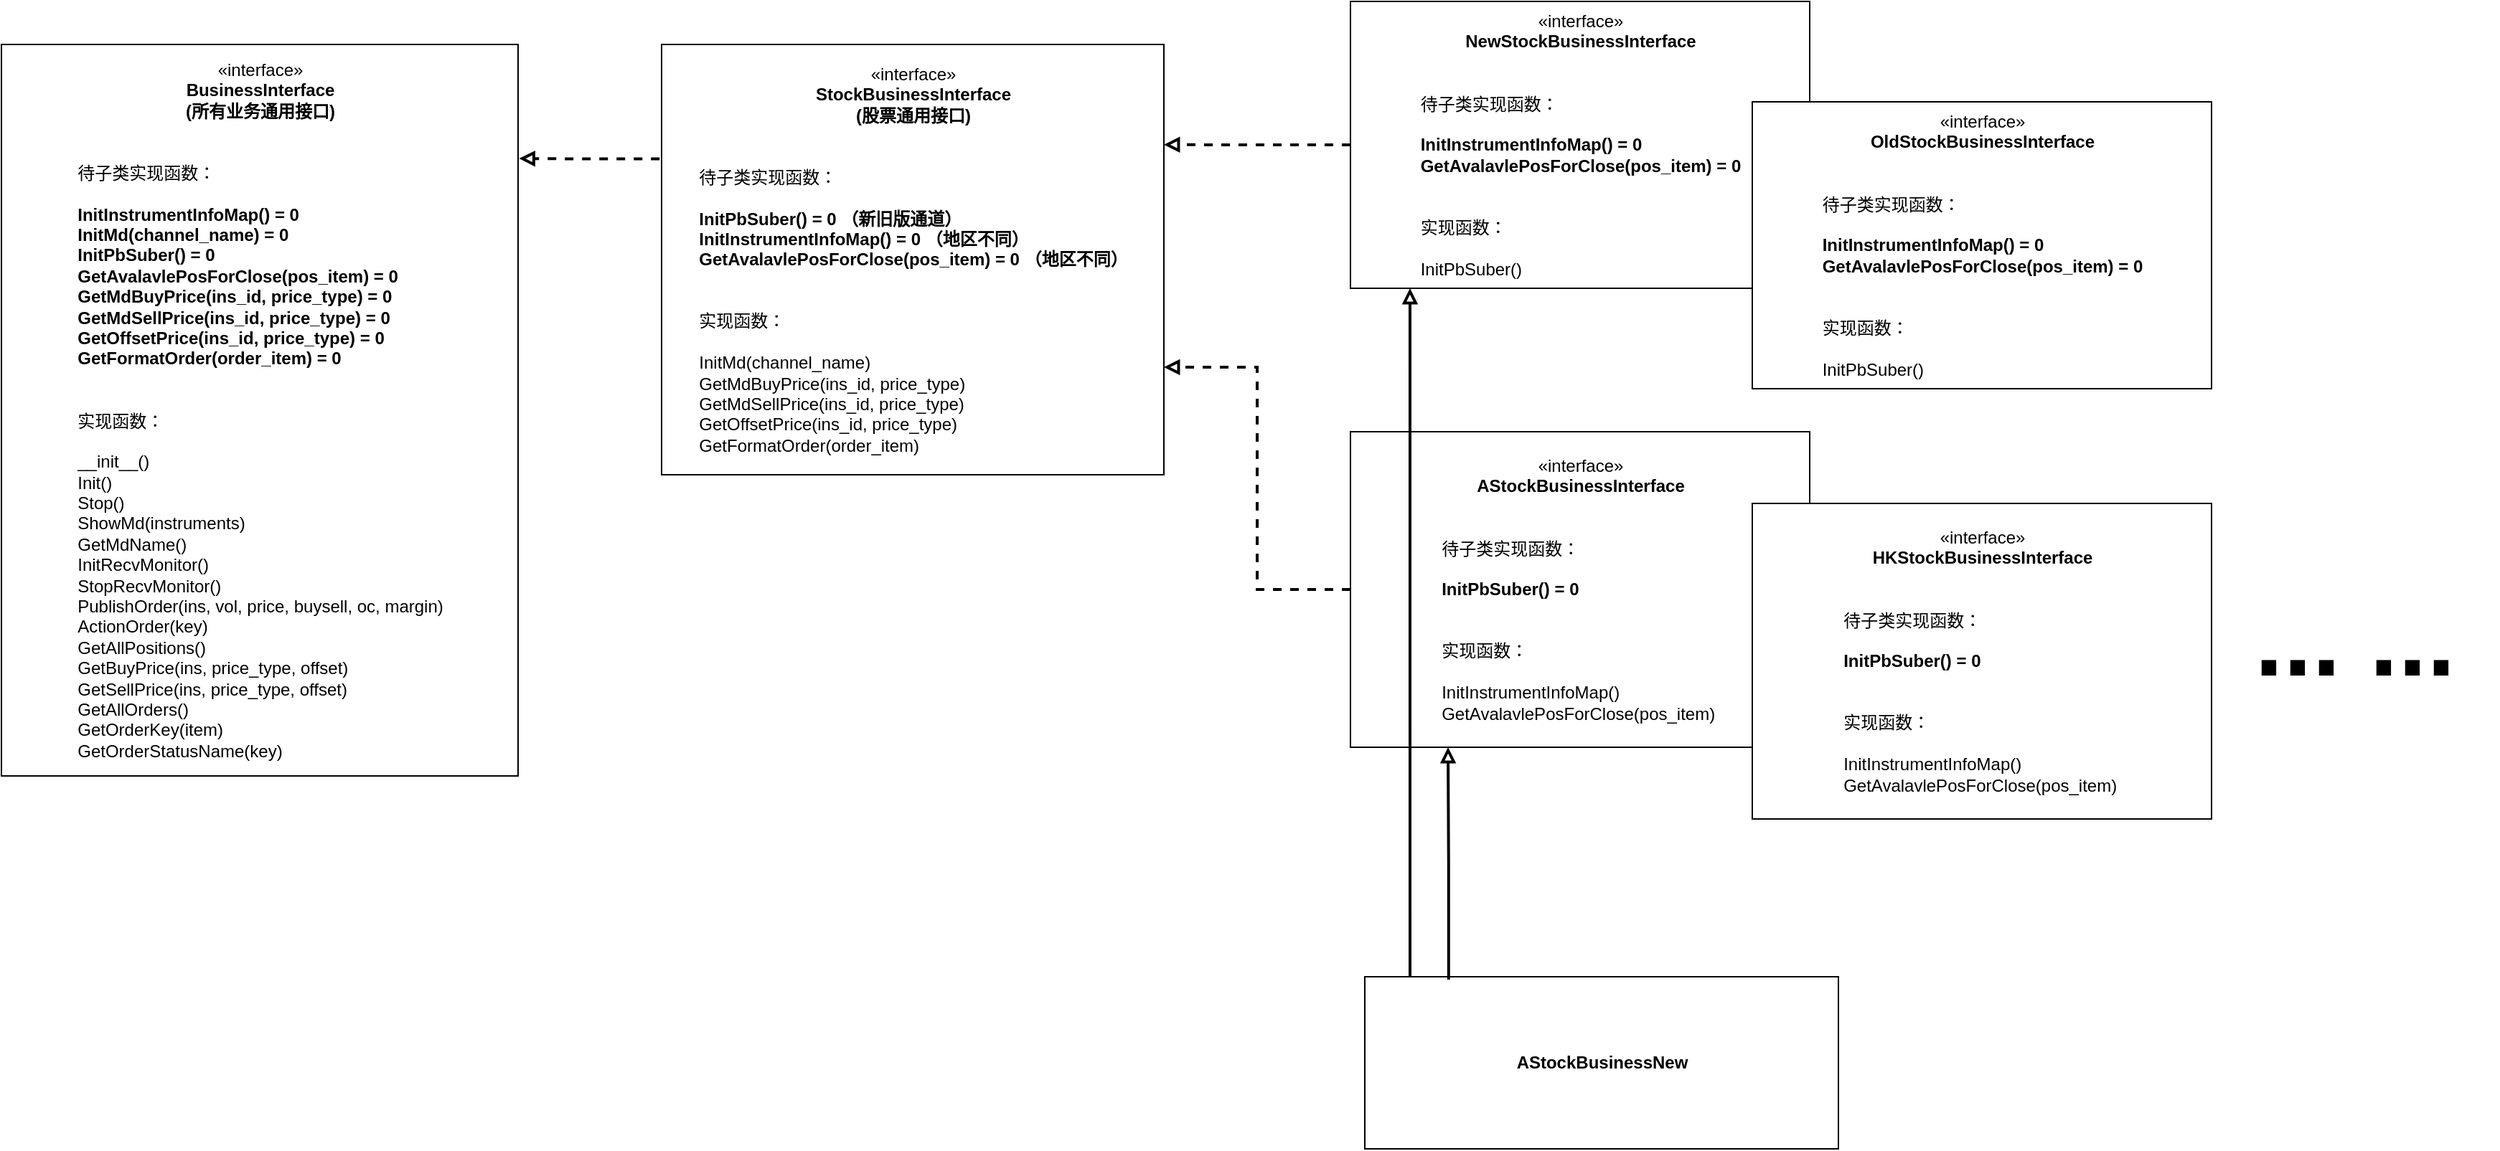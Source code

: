 <mxfile version="19.0.3" type="github">
  <diagram id="C5RBs43oDa-KdzZeNtuy" name="Page-1">
    <mxGraphModel dx="2889" dy="1098" grid="1" gridSize="10" guides="1" tooltips="1" connect="1" arrows="1" fold="1" page="1" pageScale="1" pageWidth="827" pageHeight="1169" math="0" shadow="0">
      <root>
        <mxCell id="WIyWlLk6GJQsqaUBKTNV-0" />
        <mxCell id="WIyWlLk6GJQsqaUBKTNV-1" parent="WIyWlLk6GJQsqaUBKTNV-0" />
        <mxCell id="iNfMXYK0mqE8fQsRYW3O-4" style="edgeStyle=orthogonalEdgeStyle;rounded=0;orthogonalLoop=1;jettySize=auto;html=1;exitX=-0.004;exitY=0.266;exitDx=0;exitDy=0;endArrow=block;endFill=0;exitPerimeter=0;entryX=1.002;entryY=0.156;entryDx=0;entryDy=0;entryPerimeter=0;strokeWidth=2;dashed=1;" edge="1" parent="WIyWlLk6GJQsqaUBKTNV-1" source="iNfMXYK0mqE8fQsRYW3O-3" target="iNfMXYK0mqE8fQsRYW3O-2">
          <mxGeometry relative="1" as="geometry">
            <mxPoint x="180" y="161" as="targetPoint" />
          </mxGeometry>
        </mxCell>
        <mxCell id="iNfMXYK0mqE8fQsRYW3O-3" value="&lt;br&gt;«interface»&lt;br&gt;&lt;b&gt;StockBusinessInterface&lt;br&gt;&lt;/b&gt;&lt;b&gt;(股票通用接口)&lt;/b&gt;&lt;br&gt;&lt;br&gt;&lt;br&gt;&lt;div style=&quot;text-align: left;&quot;&gt;待子类实现函数：&lt;/div&gt;&lt;div style=&quot;text-align: left;&quot;&gt;&lt;br&gt;&lt;/div&gt;&lt;div style=&quot;text-align: left;&quot;&gt;&lt;div&gt;&lt;div&gt;&lt;span style=&quot;background-color: initial;&quot;&gt;&lt;b&gt;InitPbSuber() = 0 （新旧版通道）&lt;/b&gt;&lt;/span&gt;&lt;/div&gt;&lt;/div&gt;&lt;div&gt;&lt;span style=&quot;background-color: initial;&quot;&gt;&lt;b&gt;InitInstrumentInfoMap() = 0 （地区不同）&lt;/b&gt;&lt;/span&gt;&lt;/div&gt;&lt;div&gt;&lt;span style=&quot;background-color: initial;&quot;&gt;&lt;b&gt;GetAvalavlePosForClose(pos_item) = 0&amp;nbsp;&lt;/b&gt;&lt;/span&gt;&lt;b style=&quot;background-color: initial;&quot;&gt;（地区不同）&lt;/b&gt;&lt;br&gt;&lt;/div&gt;&lt;/div&gt;&lt;div style=&quot;text-align: left;&quot;&gt;&lt;br&gt;&lt;/div&gt;&lt;div style=&quot;text-align: left;&quot;&gt;&lt;br&gt;&lt;/div&gt;&lt;div style=&quot;text-align: left;&quot;&gt;实现函数：&lt;/div&gt;&lt;div style=&quot;text-align: left;&quot;&gt;&lt;br&gt;&lt;/div&gt;&lt;div style=&quot;text-align: left;&quot;&gt;InitMd(channel_name)&lt;br&gt;&lt;/div&gt;&lt;div style=&quot;text-align: left;&quot;&gt;&lt;div&gt;&lt;span style=&quot;background-color: initial;&quot;&gt;GetMdBuyPrice(ins_id, price_type)&amp;nbsp;&lt;/span&gt;&lt;/div&gt;&lt;div&gt;GetMdSellPrice(ins_id, price_type)&lt;span style=&quot;background-color: initial;&quot;&gt;&lt;br&gt;&lt;/span&gt;&lt;/div&gt;&lt;div&gt;GetOffsetPrice(ins_id, price_type)&lt;br&gt;&lt;/div&gt;&lt;div&gt;GetFormatOrder(order_item)&lt;/div&gt;&lt;/div&gt;&lt;div style=&quot;text-align: left;&quot;&gt;&lt;br&gt;&lt;/div&gt;" style="html=1;" vertex="1" parent="WIyWlLk6GJQsqaUBKTNV-1">
          <mxGeometry x="280" y="80" width="350" height="300" as="geometry" />
        </mxCell>
        <mxCell id="iNfMXYK0mqE8fQsRYW3O-2" value="&lt;br&gt;«interface»&lt;br&gt;&lt;b&gt;BusinessInterface&lt;br&gt;(所有业务通用接口)&lt;br&gt;&lt;/b&gt;&lt;br&gt;&lt;div style=&quot;text-align: left;&quot;&gt;&lt;br&gt;&lt;/div&gt;&lt;div style=&quot;text-align: left;&quot;&gt;待子类实现函数：&lt;/div&gt;&lt;div style=&quot;text-align: left;&quot;&gt;&lt;br&gt;&lt;/div&gt;&lt;div style=&quot;text-align: left;&quot;&gt;&lt;span style=&quot;background-color: initial;&quot;&gt;&lt;b&gt;InitInstrumentInfoMap() = 0&lt;/b&gt;&lt;/span&gt;&lt;/div&gt;&lt;div style=&quot;text-align: left;&quot;&gt;&lt;span style=&quot;background-color: initial;&quot;&gt;&lt;b&gt;InitMd(channel_name) = 0&lt;/b&gt;&lt;/span&gt;&lt;/div&gt;&lt;div style=&quot;text-align: left;&quot;&gt;&lt;span style=&quot;background-color: initial;&quot;&gt;&lt;b&gt;InitPbSuber() = 0&lt;/b&gt;&lt;/span&gt;&lt;/div&gt;&lt;div style=&quot;text-align: left;&quot;&gt;&lt;span style=&quot;background-color: initial;&quot;&gt;&lt;b&gt;GetAvalavlePosForClose(pos_item) = 0&lt;/b&gt;&lt;/span&gt;&lt;/div&gt;&lt;div style=&quot;text-align: left;&quot;&gt;&lt;span style=&quot;background-color: initial;&quot;&gt;&lt;b&gt;GetMdBuyPrice(ins_id, price_type) = 0&lt;/b&gt;&lt;/span&gt;&lt;/div&gt;&lt;div style=&quot;text-align: left;&quot;&gt;&lt;b&gt;GetMdSellPrice(ins_id, price_type) = 0&lt;span style=&quot;background-color: initial;&quot;&gt;&lt;br&gt;&lt;/span&gt;&lt;/b&gt;&lt;/div&gt;&lt;div style=&quot;text-align: left;&quot;&gt;&lt;b&gt;GetOffsetPrice(ins_id, price_type) = 0&lt;br&gt;&lt;/b&gt;&lt;/div&gt;&lt;div style=&quot;text-align: left;&quot;&gt;&lt;b&gt;GetFormatOrder(order_item) = 0&lt;/b&gt;&lt;/div&gt;&lt;div style=&quot;text-align: left;&quot;&gt;&lt;br&gt;&lt;/div&gt;&lt;div style=&quot;text-align: left;&quot;&gt;&lt;br&gt;&lt;/div&gt;&lt;div style=&quot;text-align: left;&quot;&gt;实现函数：&lt;/div&gt;&lt;div style=&quot;text-align: left;&quot;&gt;&lt;br&gt;&lt;/div&gt;&lt;div style=&quot;text-align: left;&quot;&gt;__init__()&lt;/div&gt;&lt;div style=&quot;text-align: left;&quot;&gt;Init()&lt;/div&gt;&lt;div style=&quot;text-align: left;&quot;&gt;Stop()&lt;/div&gt;&lt;div style=&quot;text-align: left;&quot;&gt;ShowMd(instruments)&lt;/div&gt;&lt;div style=&quot;text-align: left;&quot;&gt;GetMdName()&lt;/div&gt;&lt;div style=&quot;text-align: left;&quot;&gt;InitRecvMonitor()&lt;/div&gt;&lt;div style=&quot;text-align: left;&quot;&gt;StopRecvMonitor()&lt;/div&gt;&lt;div style=&quot;text-align: left;&quot;&gt;PublishOrder(ins, vol, price, buysell, oc, margin)&lt;/div&gt;&lt;div style=&quot;text-align: left;&quot;&gt;ActionOrder(key)&lt;/div&gt;&lt;div style=&quot;text-align: left;&quot;&gt;GetAllPositions()&lt;/div&gt;&lt;div style=&quot;text-align: left;&quot;&gt;GetBuyPrice(ins, price_type, offset)&lt;/div&gt;&lt;div style=&quot;text-align: left;&quot;&gt;GetSellPrice(ins, price_type, offset)&lt;/div&gt;&lt;div style=&quot;text-align: left;&quot;&gt;GetAllOrders()&lt;/div&gt;&lt;div style=&quot;text-align: left;&quot;&gt;GetOrderKey(item)&lt;/div&gt;&lt;div style=&quot;text-align: left;&quot;&gt;GetOrderStatusName(key)&lt;/div&gt;&lt;div style=&quot;text-align: left;&quot;&gt;&lt;br&gt;&lt;/div&gt;" style="html=1;" vertex="1" parent="WIyWlLk6GJQsqaUBKTNV-1">
          <mxGeometry x="-180" y="80" width="360" height="510" as="geometry" />
        </mxCell>
        <mxCell id="iNfMXYK0mqE8fQsRYW3O-10" style="edgeStyle=orthogonalEdgeStyle;rounded=0;orthogonalLoop=1;jettySize=auto;html=1;endArrow=block;endFill=0;entryX=1;entryY=0.233;entryDx=0;entryDy=0;exitX=0;exitY=0.5;exitDx=0;exitDy=0;entryPerimeter=0;strokeWidth=2;dashed=1;" edge="1" parent="WIyWlLk6GJQsqaUBKTNV-1" source="iNfMXYK0mqE8fQsRYW3O-5" target="iNfMXYK0mqE8fQsRYW3O-3">
          <mxGeometry relative="1" as="geometry">
            <mxPoint x="580" y="660" as="sourcePoint" />
            <mxPoint x="330" y="660" as="targetPoint" />
          </mxGeometry>
        </mxCell>
        <mxCell id="iNfMXYK0mqE8fQsRYW3O-13" value="" style="group" vertex="1" connectable="0" parent="WIyWlLk6GJQsqaUBKTNV-1">
          <mxGeometry x="760" y="50" width="600" height="270" as="geometry" />
        </mxCell>
        <mxCell id="iNfMXYK0mqE8fQsRYW3O-5" value="«interface»&lt;br&gt;&lt;b&gt;NewStockBusinessInterface&lt;/b&gt;&lt;br&gt;&lt;br&gt;&lt;br&gt;&lt;div style=&quot;text-align: left;&quot;&gt;待子类实现函数：&lt;/div&gt;&lt;div style=&quot;text-align: left;&quot;&gt;&lt;br&gt;&lt;/div&gt;&lt;div style=&quot;text-align: left;&quot;&gt;&lt;div&gt;&lt;span style=&quot;background-color: initial;&quot;&gt;&lt;b&gt;InitInstrumentInfoMap() = 0&lt;/b&gt;&lt;/span&gt;&lt;/div&gt;&lt;div&gt;&lt;span style=&quot;background-color: initial;&quot;&gt;&lt;b&gt;GetAvalavlePosForClose(pos_item) = 0&lt;/b&gt;&lt;/span&gt;&lt;/div&gt;&lt;/div&gt;&lt;div style=&quot;text-align: left;&quot;&gt;&lt;br&gt;&lt;/div&gt;&lt;div style=&quot;text-align: left;&quot;&gt;&lt;br&gt;&lt;/div&gt;&lt;div style=&quot;text-align: left;&quot;&gt;实现函数：&lt;/div&gt;&lt;div style=&quot;text-align: left;&quot;&gt;&lt;br&gt;&lt;/div&gt;&lt;div style=&quot;text-align: left;&quot;&gt;&lt;span style=&quot;background-color: initial;&quot;&gt;InitPbSuber()&lt;/span&gt;&lt;/div&gt;" style="html=1;" vertex="1" parent="iNfMXYK0mqE8fQsRYW3O-13">
          <mxGeometry width="320" height="200" as="geometry" />
        </mxCell>
        <mxCell id="iNfMXYK0mqE8fQsRYW3O-6" value="«interface»&lt;br&gt;&lt;b&gt;OldStockBusinessInterface&lt;/b&gt;&lt;br&gt;&lt;br&gt;&lt;br&gt;&lt;div style=&quot;text-align: left;&quot;&gt;待子类实现函数：&lt;/div&gt;&lt;div style=&quot;text-align: left;&quot;&gt;&lt;br&gt;&lt;/div&gt;&lt;div style=&quot;text-align: left;&quot;&gt;&lt;div&gt;&lt;span style=&quot;background-color: initial;&quot;&gt;&lt;b&gt;InitInstrumentInfoMap() = 0&lt;/b&gt;&lt;/span&gt;&lt;/div&gt;&lt;div&gt;&lt;span style=&quot;background-color: initial;&quot;&gt;&lt;b&gt;GetAvalavlePosForClose(pos_item) = 0&lt;/b&gt;&lt;/span&gt;&lt;/div&gt;&lt;/div&gt;&lt;div style=&quot;text-align: left;&quot;&gt;&lt;br&gt;&lt;/div&gt;&lt;div style=&quot;text-align: left;&quot;&gt;&lt;br&gt;&lt;/div&gt;&lt;div style=&quot;text-align: left;&quot;&gt;实现函数：&lt;/div&gt;&lt;div style=&quot;text-align: left;&quot;&gt;&lt;br&gt;&lt;/div&gt;&lt;div style=&quot;text-align: left;&quot;&gt;&lt;span style=&quot;background-color: initial;&quot;&gt;InitPbSuber()&lt;/span&gt;&lt;/div&gt;" style="html=1;" vertex="1" parent="iNfMXYK0mqE8fQsRYW3O-13">
          <mxGeometry x="280" y="70" width="320" height="200" as="geometry" />
        </mxCell>
        <mxCell id="iNfMXYK0mqE8fQsRYW3O-14" value="" style="group" vertex="1" connectable="0" parent="WIyWlLk6GJQsqaUBKTNV-1">
          <mxGeometry x="760" y="350" width="800" height="270" as="geometry" />
        </mxCell>
        <mxCell id="iNfMXYK0mqE8fQsRYW3O-7" value="«interface»&lt;br&gt;&lt;b&gt;AStockBusinessInterface&lt;/b&gt;&lt;br&gt;&lt;br&gt;&lt;br&gt;&lt;div style=&quot;text-align: left;&quot;&gt;待子类实现函数：&lt;/div&gt;&lt;div style=&quot;&quot;&gt;&lt;div style=&quot;text-align: left;&quot;&gt;&lt;br&gt;&lt;/div&gt;&lt;div style=&quot;text-align: left;&quot;&gt;&lt;span style=&quot;background-color: initial;&quot;&gt;&lt;b&gt;InitPbSuber() = 0&lt;/b&gt;&lt;/span&gt;&lt;/div&gt;&lt;/div&gt;&lt;div style=&quot;text-align: left;&quot;&gt;&lt;br&gt;&lt;/div&gt;&lt;div style=&quot;text-align: left;&quot;&gt;&lt;br&gt;&lt;/div&gt;&lt;div style=&quot;text-align: left;&quot;&gt;实现函数：&lt;/div&gt;&lt;div style=&quot;text-align: left;&quot;&gt;&lt;br&gt;&lt;/div&gt;&lt;div style=&quot;text-align: left;&quot;&gt;&lt;div&gt;&lt;span style=&quot;background-color: initial;&quot;&gt;InitInstrumentInfoMap()&lt;/span&gt;&lt;/div&gt;&lt;div&gt;&lt;span style=&quot;background-color: initial;&quot;&gt;GetAvalavlePosForClose(pos_item)&amp;nbsp;&lt;/span&gt;&lt;/div&gt;&lt;/div&gt;" style="html=1;align=center;" vertex="1" parent="iNfMXYK0mqE8fQsRYW3O-14">
          <mxGeometry width="320" height="220" as="geometry" />
        </mxCell>
        <mxCell id="iNfMXYK0mqE8fQsRYW3O-8" value="«interface»&lt;br&gt;&lt;b&gt;HKStockBusinessInterface&lt;/b&gt;&lt;br&gt;&lt;br&gt;&lt;br&gt;&lt;div style=&quot;text-align: left;&quot;&gt;待子类实现函数：&lt;/div&gt;&lt;div style=&quot;&quot;&gt;&lt;div style=&quot;text-align: left;&quot;&gt;&lt;br&gt;&lt;/div&gt;&lt;div style=&quot;text-align: left;&quot;&gt;&lt;span style=&quot;background-color: initial;&quot;&gt;&lt;b&gt;InitPbSuber() = 0&lt;/b&gt;&lt;/span&gt;&lt;/div&gt;&lt;/div&gt;&lt;div style=&quot;text-align: left;&quot;&gt;&lt;br&gt;&lt;/div&gt;&lt;div style=&quot;text-align: left;&quot;&gt;&lt;br&gt;&lt;/div&gt;&lt;div style=&quot;text-align: left;&quot;&gt;实现函数：&lt;/div&gt;&lt;div style=&quot;text-align: left;&quot;&gt;&lt;br&gt;&lt;/div&gt;&lt;div style=&quot;text-align: left;&quot;&gt;&lt;div&gt;&lt;span style=&quot;background-color: initial;&quot;&gt;InitInstrumentInfoMap()&lt;/span&gt;&lt;/div&gt;&lt;div&gt;&lt;span style=&quot;background-color: initial;&quot;&gt;GetAvalavlePosForClose(pos_item)&amp;nbsp;&lt;/span&gt;&lt;/div&gt;&lt;/div&gt;" style="html=1;align=center;" vertex="1" parent="iNfMXYK0mqE8fQsRYW3O-14">
          <mxGeometry x="280" y="50" width="320" height="220" as="geometry" />
        </mxCell>
        <mxCell id="iNfMXYK0mqE8fQsRYW3O-9" value="&lt;b&gt;&lt;font style=&quot;font-size: 72px;&quot;&gt;... ...&lt;/font&gt;&lt;/b&gt;" style="text;html=1;strokeColor=none;fillColor=none;align=center;verticalAlign=middle;whiteSpace=wrap;rounded=0;" vertex="1" parent="iNfMXYK0mqE8fQsRYW3O-14">
          <mxGeometry x="610" y="130" width="180" height="30" as="geometry" />
        </mxCell>
        <mxCell id="iNfMXYK0mqE8fQsRYW3O-15" style="edgeStyle=orthogonalEdgeStyle;rounded=0;orthogonalLoop=1;jettySize=auto;html=1;endArrow=block;endFill=0;entryX=1;entryY=0.75;entryDx=0;entryDy=0;exitX=0;exitY=0.5;exitDx=0;exitDy=0;strokeWidth=2;dashed=1;" edge="1" parent="WIyWlLk6GJQsqaUBKTNV-1" source="iNfMXYK0mqE8fQsRYW3O-7" target="iNfMXYK0mqE8fQsRYW3O-3">
          <mxGeometry relative="1" as="geometry">
            <mxPoint x="740" y="380" as="sourcePoint" />
            <mxPoint x="640" y="159.9" as="targetPoint" />
          </mxGeometry>
        </mxCell>
        <mxCell id="iNfMXYK0mqE8fQsRYW3O-25" value="&lt;b&gt;AStockBusinessNew&lt;br&gt;&lt;/b&gt;" style="html=1;align=center;" vertex="1" parent="WIyWlLk6GJQsqaUBKTNV-1">
          <mxGeometry x="770" y="730" width="330" height="120" as="geometry" />
        </mxCell>
        <mxCell id="iNfMXYK0mqE8fQsRYW3O-26" style="edgeStyle=orthogonalEdgeStyle;rounded=0;orthogonalLoop=1;jettySize=auto;html=1;endArrow=block;endFill=0;entryX=0.289;entryY=1;entryDx=0;entryDy=0;exitX=0.25;exitY=0;exitDx=0;exitDy=0;entryPerimeter=0;strokeWidth=2;" edge="1" parent="WIyWlLk6GJQsqaUBKTNV-1">
          <mxGeometry relative="1" as="geometry">
            <mxPoint x="801.5" y="730" as="sourcePoint" />
            <mxPoint x="801.48" y="250" as="targetPoint" />
          </mxGeometry>
        </mxCell>
        <mxCell id="iNfMXYK0mqE8fQsRYW3O-27" style="edgeStyle=orthogonalEdgeStyle;rounded=0;orthogonalLoop=1;jettySize=auto;html=1;endArrow=block;endFill=0;exitX=0.177;exitY=0.017;exitDx=0;exitDy=0;exitPerimeter=0;strokeWidth=2;" edge="1" parent="WIyWlLk6GJQsqaUBKTNV-1" source="iNfMXYK0mqE8fQsRYW3O-25">
          <mxGeometry relative="1" as="geometry">
            <mxPoint x="918.15" y="730" as="sourcePoint" />
            <mxPoint x="828" y="570" as="targetPoint" />
          </mxGeometry>
        </mxCell>
      </root>
    </mxGraphModel>
  </diagram>
</mxfile>

